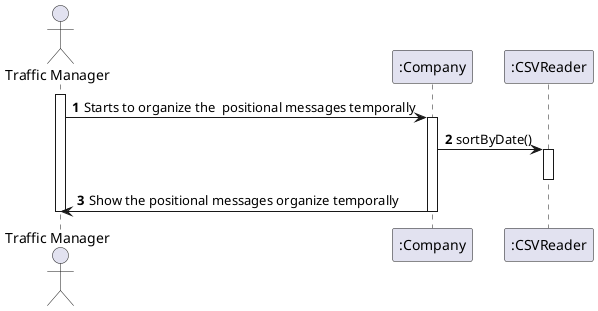 @startuml
'https://plantuml.com/sequence-diagram

autonumber

actor "Traffic Manager" as traf


participant ":Company" as com
participant ":CSVReader" as csv

activate traf

traf -> com : Starts to organize the  positional messages temporally
activate com

com -> csv: sortByDate()
activate csv

deactivate csv

com -> traf: Show the positional messages organize temporally
deactivate com
deactivate traf

@enduml